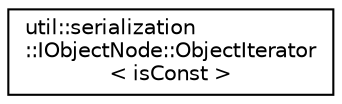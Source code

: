 digraph "Graphical Class Hierarchy"
{
 // LATEX_PDF_SIZE
  edge [fontname="Helvetica",fontsize="10",labelfontname="Helvetica",labelfontsize="10"];
  node [fontname="Helvetica",fontsize="10",shape=record];
  rankdir="LR";
  Node0 [label="util::serialization\l::IObjectNode::ObjectIterator\l\< isConst \>",height=0.2,width=0.4,color="black", fillcolor="white", style="filled",URL="$classutil_1_1serialization_1_1_i_object_node_1_1_object_iterator.html",tooltip="Abstract Object Iterator."];
}
